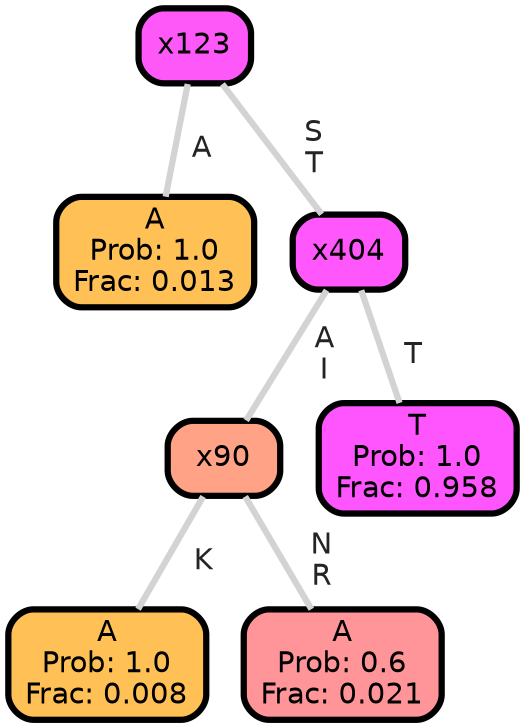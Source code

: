 graph Tree {
node [shape=box, style="filled, rounded",color="black",penwidth="3",fontcolor="black",                 fontname=helvetica] ;
graph [ranksep="0 equally", splines=straight,                 bgcolor=transparent, dpi=200] ;
edge [fontname=helvetica, fontweight=bold,fontcolor=grey14,color=lightgray] ;
0 [label="A
Prob: 1.0
Frac: 0.013", fillcolor="#ffc155"] ;
1 [label="x123", fillcolor="#ff58f9"] ;
2 [label="A
Prob: 1.0
Frac: 0.008", fillcolor="#ffc155"] ;
3 [label="x90", fillcolor="#ffa285"] ;
4 [label="A
Prob: 0.6
Frac: 0.021", fillcolor="#ff9599"] ;
5 [label="x404", fillcolor="#ff57fb"] ;
6 [label="T
Prob: 1.0
Frac: 0.958", fillcolor="#ff55ff"] ;
1 -- 0 [label=" A",penwidth=3] ;
1 -- 5 [label=" S\n T",penwidth=3] ;
3 -- 2 [label=" K",penwidth=3] ;
3 -- 4 [label=" N\n R",penwidth=3] ;
5 -- 3 [label=" A\n I",penwidth=3] ;
5 -- 6 [label=" T",penwidth=3] ;
{rank = same;}}